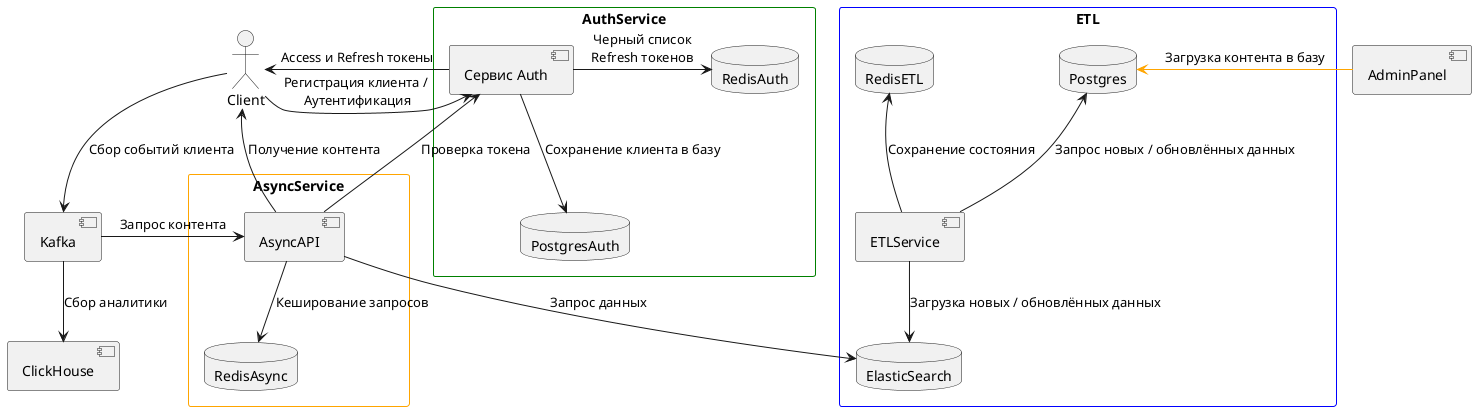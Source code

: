 @startuml
skinparam componentStyle uml2
actor Client
component "AdminPanel"
component "Kafka"
component "ClickHouse"

rectangle AuthService #line:green{
database RedisAuth
component "Сервис Auth" as Auth
database PostgresAuth
}

rectangle AsyncService  #line:orange{
component "AsyncAPI" as Async
database RedisAsync
}

rectangle ETL #line:blue{
component "ETLService"
database RedisETL
database ElasticSearch
database Postgres
}

Auth --> PostgresAuth: "Сохранение клиента в базу"
Client -> Auth: "Регистрация клиента / \nАутентификация"
Auth -> RedisAuth: "Черный список\nRefresh токенов"
Auth -> Client: "Access и Refresh токены"
Postgres <-[#orange] AdminPanel: "Загрузка контента в базу"

Client --> "Kafka": "Сбор событий клиента"
Kafka --> Async: "Запрос контента"
Kafka --> "ClickHouse": "Сбор аналитики"
Client <-- Async: "Получение контента"
Async -> Auth: "Проверка токена"
Async --> RedisAsync: "Кеширование запросов"
Async --> ElasticSearch: "Запрос данных"

Postgres <-- ETLService: "Запрос новых / обновлённых данных"
RedisETL <-- ETLService : "Сохранение состояния"
ETLService --> ElasticSearch: "Загрузка новых / обновлённых данных"

@enduml0